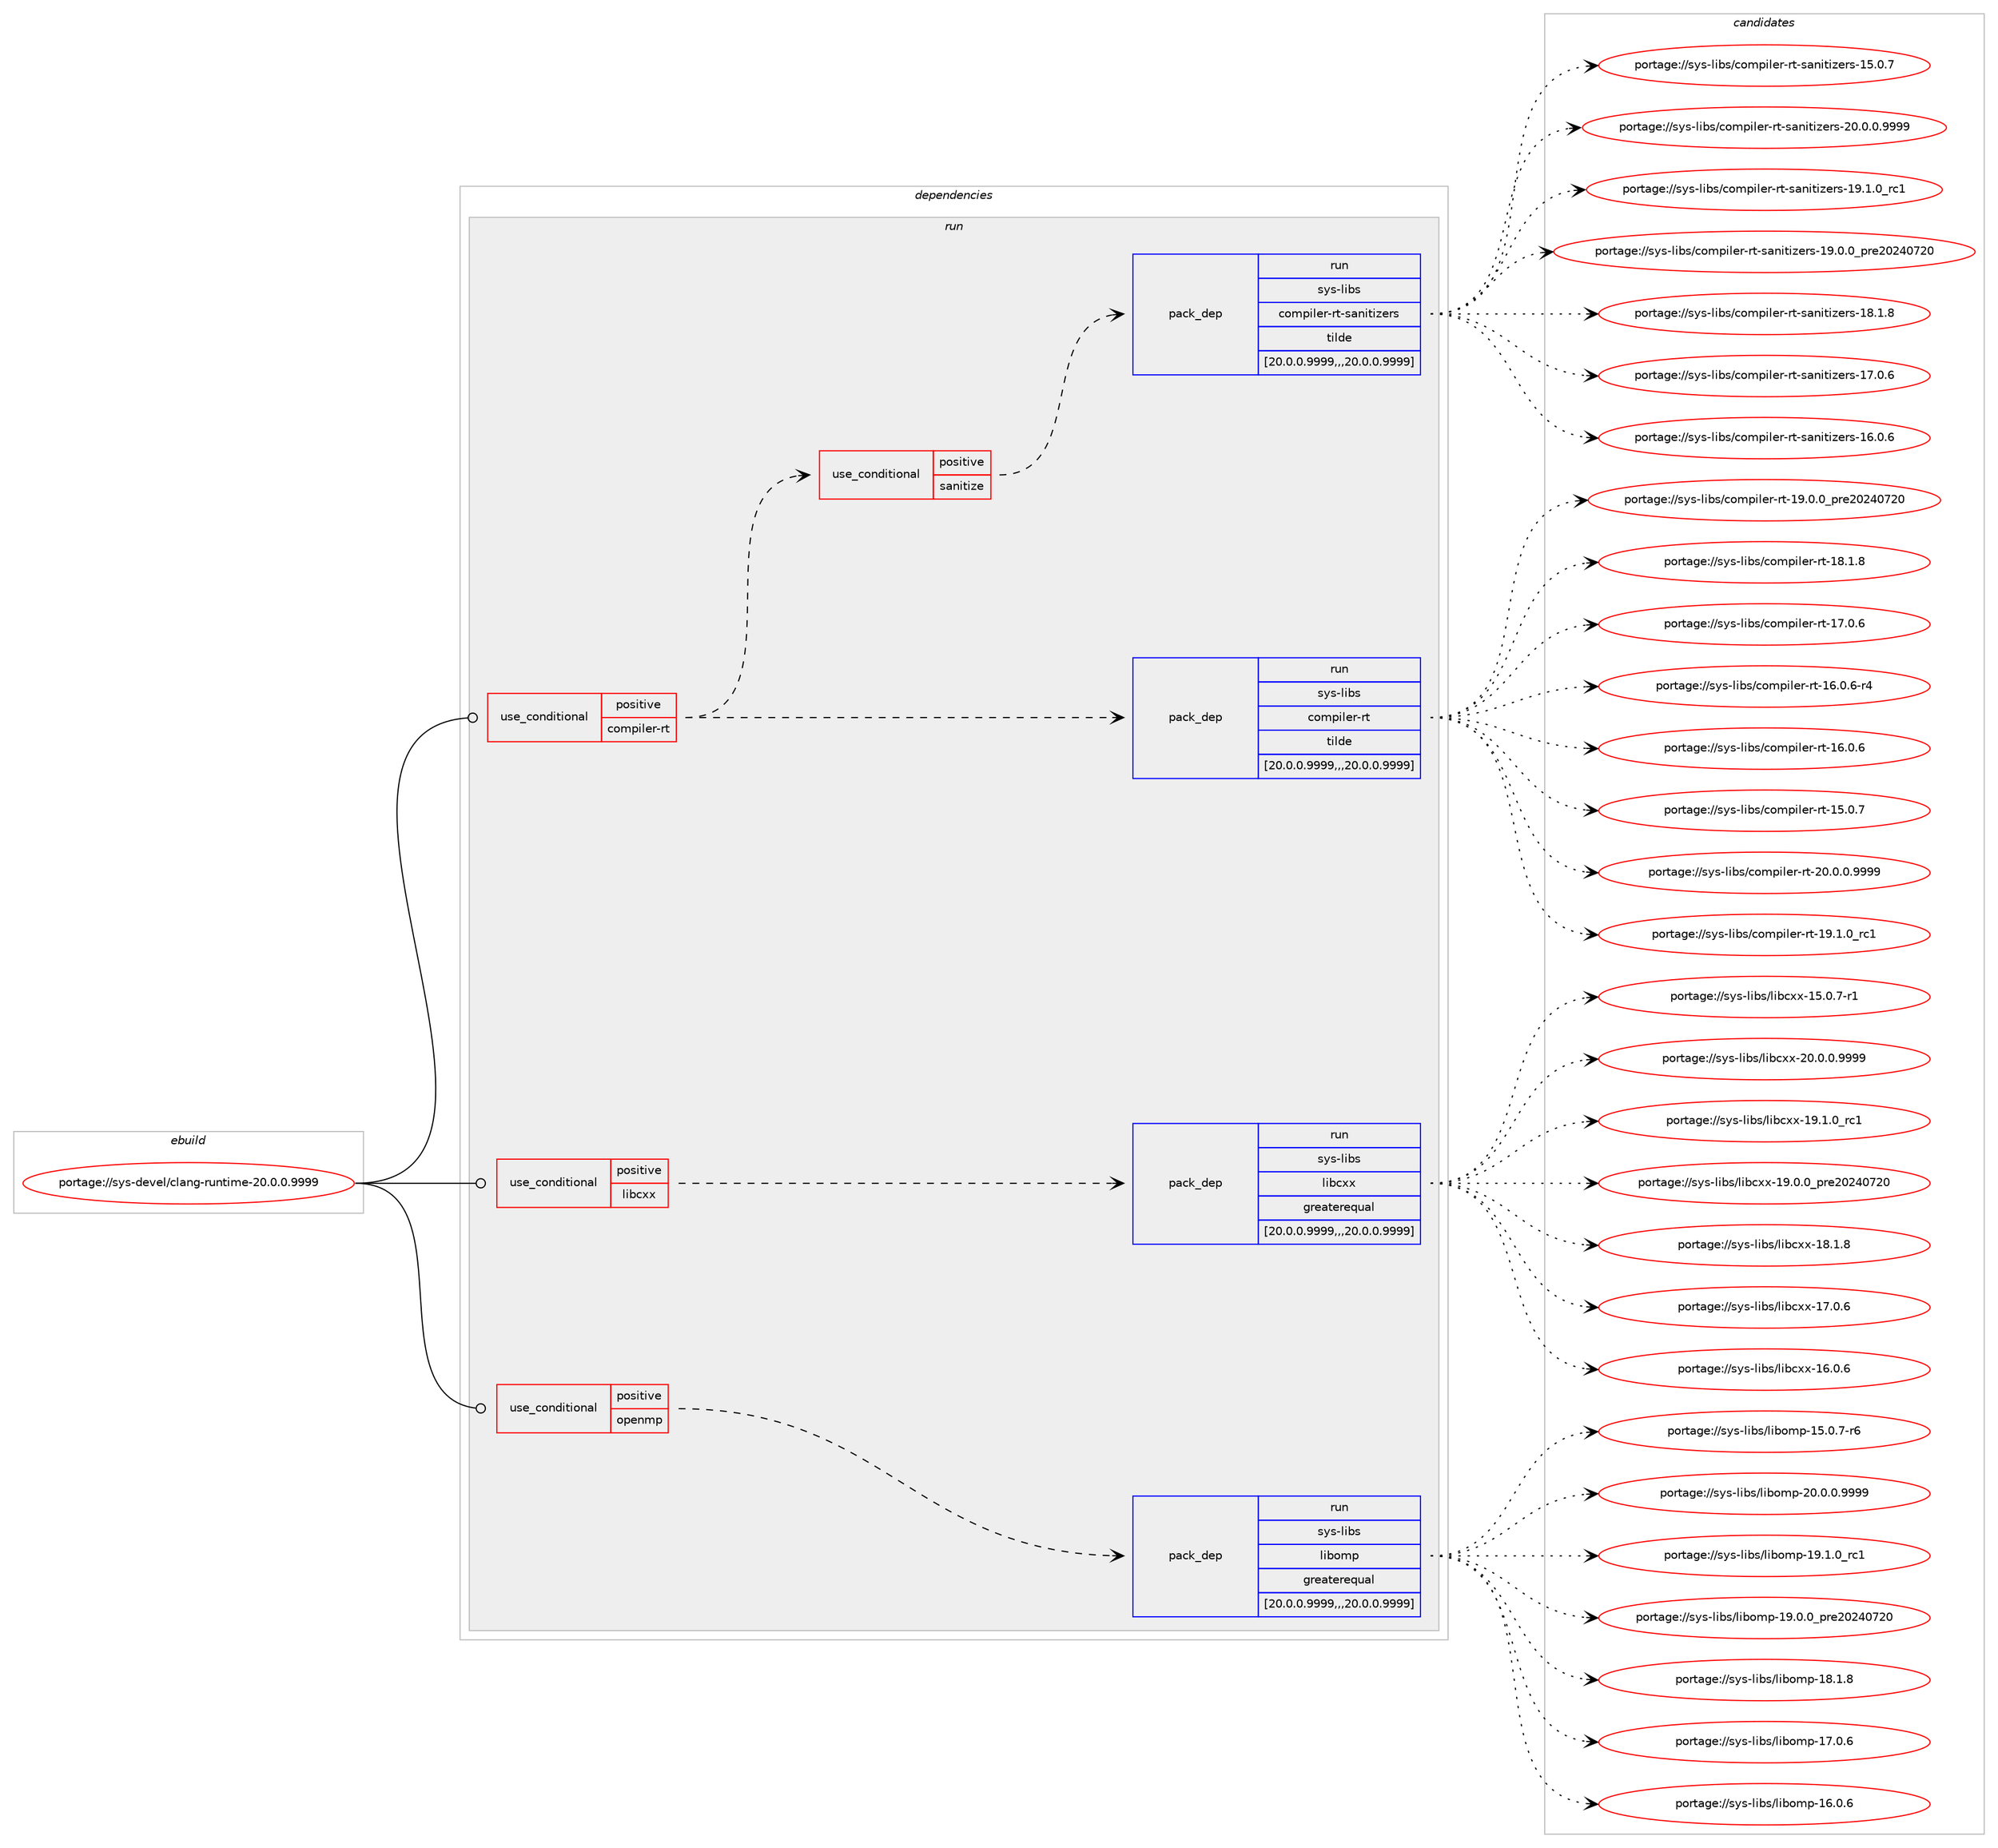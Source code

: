 digraph prolog {

# *************
# Graph options
# *************

newrank=true;
concentrate=true;
compound=true;
graph [rankdir=LR,fontname=Helvetica,fontsize=10,ranksep=1.5];#, ranksep=2.5, nodesep=0.2];
edge  [arrowhead=vee];
node  [fontname=Helvetica,fontsize=10];

# **********
# The ebuild
# **********

subgraph cluster_leftcol {
color=gray;
label=<<i>ebuild</i>>;
id [label="portage://sys-devel/clang-runtime-20.0.0.9999", color=red, width=4, href="../sys-devel/clang-runtime-20.0.0.9999.svg"];
}

# ****************
# The dependencies
# ****************

subgraph cluster_midcol {
color=gray;
label=<<i>dependencies</i>>;
subgraph cluster_compile {
fillcolor="#eeeeee";
style=filled;
label=<<i>compile</i>>;
}
subgraph cluster_compileandrun {
fillcolor="#eeeeee";
style=filled;
label=<<i>compile and run</i>>;
}
subgraph cluster_run {
fillcolor="#eeeeee";
style=filled;
label=<<i>run</i>>;
subgraph cond115066 {
dependency432755 [label=<<TABLE BORDER="0" CELLBORDER="1" CELLSPACING="0" CELLPADDING="4"><TR><TD ROWSPAN="3" CELLPADDING="10">use_conditional</TD></TR><TR><TD>positive</TD></TR><TR><TD>compiler-rt</TD></TR></TABLE>>, shape=none, color=red];
subgraph pack314743 {
dependency432756 [label=<<TABLE BORDER="0" CELLBORDER="1" CELLSPACING="0" CELLPADDING="4" WIDTH="220"><TR><TD ROWSPAN="6" CELLPADDING="30">pack_dep</TD></TR><TR><TD WIDTH="110">run</TD></TR><TR><TD>sys-libs</TD></TR><TR><TD>compiler-rt</TD></TR><TR><TD>tilde</TD></TR><TR><TD>[20.0.0.9999,,,20.0.0.9999]</TD></TR></TABLE>>, shape=none, color=blue];
}
dependency432755:e -> dependency432756:w [weight=20,style="dashed",arrowhead="vee"];
subgraph cond115067 {
dependency432757 [label=<<TABLE BORDER="0" CELLBORDER="1" CELLSPACING="0" CELLPADDING="4"><TR><TD ROWSPAN="3" CELLPADDING="10">use_conditional</TD></TR><TR><TD>positive</TD></TR><TR><TD>sanitize</TD></TR></TABLE>>, shape=none, color=red];
subgraph pack314744 {
dependency432758 [label=<<TABLE BORDER="0" CELLBORDER="1" CELLSPACING="0" CELLPADDING="4" WIDTH="220"><TR><TD ROWSPAN="6" CELLPADDING="30">pack_dep</TD></TR><TR><TD WIDTH="110">run</TD></TR><TR><TD>sys-libs</TD></TR><TR><TD>compiler-rt-sanitizers</TD></TR><TR><TD>tilde</TD></TR><TR><TD>[20.0.0.9999,,,20.0.0.9999]</TD></TR></TABLE>>, shape=none, color=blue];
}
dependency432757:e -> dependency432758:w [weight=20,style="dashed",arrowhead="vee"];
}
dependency432755:e -> dependency432757:w [weight=20,style="dashed",arrowhead="vee"];
}
id:e -> dependency432755:w [weight=20,style="solid",arrowhead="odot"];
subgraph cond115068 {
dependency432759 [label=<<TABLE BORDER="0" CELLBORDER="1" CELLSPACING="0" CELLPADDING="4"><TR><TD ROWSPAN="3" CELLPADDING="10">use_conditional</TD></TR><TR><TD>positive</TD></TR><TR><TD>libcxx</TD></TR></TABLE>>, shape=none, color=red];
subgraph pack314745 {
dependency432760 [label=<<TABLE BORDER="0" CELLBORDER="1" CELLSPACING="0" CELLPADDING="4" WIDTH="220"><TR><TD ROWSPAN="6" CELLPADDING="30">pack_dep</TD></TR><TR><TD WIDTH="110">run</TD></TR><TR><TD>sys-libs</TD></TR><TR><TD>libcxx</TD></TR><TR><TD>greaterequal</TD></TR><TR><TD>[20.0.0.9999,,,20.0.0.9999]</TD></TR></TABLE>>, shape=none, color=blue];
}
dependency432759:e -> dependency432760:w [weight=20,style="dashed",arrowhead="vee"];
}
id:e -> dependency432759:w [weight=20,style="solid",arrowhead="odot"];
subgraph cond115069 {
dependency432761 [label=<<TABLE BORDER="0" CELLBORDER="1" CELLSPACING="0" CELLPADDING="4"><TR><TD ROWSPAN="3" CELLPADDING="10">use_conditional</TD></TR><TR><TD>positive</TD></TR><TR><TD>openmp</TD></TR></TABLE>>, shape=none, color=red];
subgraph pack314746 {
dependency432762 [label=<<TABLE BORDER="0" CELLBORDER="1" CELLSPACING="0" CELLPADDING="4" WIDTH="220"><TR><TD ROWSPAN="6" CELLPADDING="30">pack_dep</TD></TR><TR><TD WIDTH="110">run</TD></TR><TR><TD>sys-libs</TD></TR><TR><TD>libomp</TD></TR><TR><TD>greaterequal</TD></TR><TR><TD>[20.0.0.9999,,,20.0.0.9999]</TD></TR></TABLE>>, shape=none, color=blue];
}
dependency432761:e -> dependency432762:w [weight=20,style="dashed",arrowhead="vee"];
}
id:e -> dependency432761:w [weight=20,style="solid",arrowhead="odot"];
}
}

# **************
# The candidates
# **************

subgraph cluster_choices {
rank=same;
color=gray;
label=<<i>candidates</i>>;

subgraph choice314743 {
color=black;
nodesep=1;
choice1151211154510810598115479911110911210510810111445114116455048464846484657575757 [label="portage://sys-libs/compiler-rt-20.0.0.9999", color=red, width=4,href="../sys-libs/compiler-rt-20.0.0.9999.svg"];
choice115121115451081059811547991111091121051081011144511411645495746494648951149949 [label="portage://sys-libs/compiler-rt-19.1.0_rc1", color=red, width=4,href="../sys-libs/compiler-rt-19.1.0_rc1.svg"];
choice115121115451081059811547991111091121051081011144511411645495746484648951121141015048505248555048 [label="portage://sys-libs/compiler-rt-19.0.0_pre20240720", color=red, width=4,href="../sys-libs/compiler-rt-19.0.0_pre20240720.svg"];
choice115121115451081059811547991111091121051081011144511411645495646494656 [label="portage://sys-libs/compiler-rt-18.1.8", color=red, width=4,href="../sys-libs/compiler-rt-18.1.8.svg"];
choice115121115451081059811547991111091121051081011144511411645495546484654 [label="portage://sys-libs/compiler-rt-17.0.6", color=red, width=4,href="../sys-libs/compiler-rt-17.0.6.svg"];
choice1151211154510810598115479911110911210510810111445114116454954464846544511452 [label="portage://sys-libs/compiler-rt-16.0.6-r4", color=red, width=4,href="../sys-libs/compiler-rt-16.0.6-r4.svg"];
choice115121115451081059811547991111091121051081011144511411645495446484654 [label="portage://sys-libs/compiler-rt-16.0.6", color=red, width=4,href="../sys-libs/compiler-rt-16.0.6.svg"];
choice115121115451081059811547991111091121051081011144511411645495346484655 [label="portage://sys-libs/compiler-rt-15.0.7", color=red, width=4,href="../sys-libs/compiler-rt-15.0.7.svg"];
dependency432756:e -> choice1151211154510810598115479911110911210510810111445114116455048464846484657575757:w [style=dotted,weight="100"];
dependency432756:e -> choice115121115451081059811547991111091121051081011144511411645495746494648951149949:w [style=dotted,weight="100"];
dependency432756:e -> choice115121115451081059811547991111091121051081011144511411645495746484648951121141015048505248555048:w [style=dotted,weight="100"];
dependency432756:e -> choice115121115451081059811547991111091121051081011144511411645495646494656:w [style=dotted,weight="100"];
dependency432756:e -> choice115121115451081059811547991111091121051081011144511411645495546484654:w [style=dotted,weight="100"];
dependency432756:e -> choice1151211154510810598115479911110911210510810111445114116454954464846544511452:w [style=dotted,weight="100"];
dependency432756:e -> choice115121115451081059811547991111091121051081011144511411645495446484654:w [style=dotted,weight="100"];
dependency432756:e -> choice115121115451081059811547991111091121051081011144511411645495346484655:w [style=dotted,weight="100"];
}
subgraph choice314744 {
color=black;
nodesep=1;
choice11512111545108105981154799111109112105108101114451141164511597110105116105122101114115455048464846484657575757 [label="portage://sys-libs/compiler-rt-sanitizers-20.0.0.9999", color=red, width=4,href="../sys-libs/compiler-rt-sanitizers-20.0.0.9999.svg"];
choice1151211154510810598115479911110911210510810111445114116451159711010511610512210111411545495746494648951149949 [label="portage://sys-libs/compiler-rt-sanitizers-19.1.0_rc1", color=red, width=4,href="../sys-libs/compiler-rt-sanitizers-19.1.0_rc1.svg"];
choice1151211154510810598115479911110911210510810111445114116451159711010511610512210111411545495746484648951121141015048505248555048 [label="portage://sys-libs/compiler-rt-sanitizers-19.0.0_pre20240720", color=red, width=4,href="../sys-libs/compiler-rt-sanitizers-19.0.0_pre20240720.svg"];
choice1151211154510810598115479911110911210510810111445114116451159711010511610512210111411545495646494656 [label="portage://sys-libs/compiler-rt-sanitizers-18.1.8", color=red, width=4,href="../sys-libs/compiler-rt-sanitizers-18.1.8.svg"];
choice1151211154510810598115479911110911210510810111445114116451159711010511610512210111411545495546484654 [label="portage://sys-libs/compiler-rt-sanitizers-17.0.6", color=red, width=4,href="../sys-libs/compiler-rt-sanitizers-17.0.6.svg"];
choice1151211154510810598115479911110911210510810111445114116451159711010511610512210111411545495446484654 [label="portage://sys-libs/compiler-rt-sanitizers-16.0.6", color=red, width=4,href="../sys-libs/compiler-rt-sanitizers-16.0.6.svg"];
choice1151211154510810598115479911110911210510810111445114116451159711010511610512210111411545495346484655 [label="portage://sys-libs/compiler-rt-sanitizers-15.0.7", color=red, width=4,href="../sys-libs/compiler-rt-sanitizers-15.0.7.svg"];
dependency432758:e -> choice11512111545108105981154799111109112105108101114451141164511597110105116105122101114115455048464846484657575757:w [style=dotted,weight="100"];
dependency432758:e -> choice1151211154510810598115479911110911210510810111445114116451159711010511610512210111411545495746494648951149949:w [style=dotted,weight="100"];
dependency432758:e -> choice1151211154510810598115479911110911210510810111445114116451159711010511610512210111411545495746484648951121141015048505248555048:w [style=dotted,weight="100"];
dependency432758:e -> choice1151211154510810598115479911110911210510810111445114116451159711010511610512210111411545495646494656:w [style=dotted,weight="100"];
dependency432758:e -> choice1151211154510810598115479911110911210510810111445114116451159711010511610512210111411545495546484654:w [style=dotted,weight="100"];
dependency432758:e -> choice1151211154510810598115479911110911210510810111445114116451159711010511610512210111411545495446484654:w [style=dotted,weight="100"];
dependency432758:e -> choice1151211154510810598115479911110911210510810111445114116451159711010511610512210111411545495346484655:w [style=dotted,weight="100"];
}
subgraph choice314745 {
color=black;
nodesep=1;
choice1151211154510810598115471081059899120120455048464846484657575757 [label="portage://sys-libs/libcxx-20.0.0.9999", color=red, width=4,href="../sys-libs/libcxx-20.0.0.9999.svg"];
choice115121115451081059811547108105989912012045495746494648951149949 [label="portage://sys-libs/libcxx-19.1.0_rc1", color=red, width=4,href="../sys-libs/libcxx-19.1.0_rc1.svg"];
choice115121115451081059811547108105989912012045495746484648951121141015048505248555048 [label="portage://sys-libs/libcxx-19.0.0_pre20240720", color=red, width=4,href="../sys-libs/libcxx-19.0.0_pre20240720.svg"];
choice115121115451081059811547108105989912012045495646494656 [label="portage://sys-libs/libcxx-18.1.8", color=red, width=4,href="../sys-libs/libcxx-18.1.8.svg"];
choice115121115451081059811547108105989912012045495546484654 [label="portage://sys-libs/libcxx-17.0.6", color=red, width=4,href="../sys-libs/libcxx-17.0.6.svg"];
choice115121115451081059811547108105989912012045495446484654 [label="portage://sys-libs/libcxx-16.0.6", color=red, width=4,href="../sys-libs/libcxx-16.0.6.svg"];
choice1151211154510810598115471081059899120120454953464846554511449 [label="portage://sys-libs/libcxx-15.0.7-r1", color=red, width=4,href="../sys-libs/libcxx-15.0.7-r1.svg"];
dependency432760:e -> choice1151211154510810598115471081059899120120455048464846484657575757:w [style=dotted,weight="100"];
dependency432760:e -> choice115121115451081059811547108105989912012045495746494648951149949:w [style=dotted,weight="100"];
dependency432760:e -> choice115121115451081059811547108105989912012045495746484648951121141015048505248555048:w [style=dotted,weight="100"];
dependency432760:e -> choice115121115451081059811547108105989912012045495646494656:w [style=dotted,weight="100"];
dependency432760:e -> choice115121115451081059811547108105989912012045495546484654:w [style=dotted,weight="100"];
dependency432760:e -> choice115121115451081059811547108105989912012045495446484654:w [style=dotted,weight="100"];
dependency432760:e -> choice1151211154510810598115471081059899120120454953464846554511449:w [style=dotted,weight="100"];
}
subgraph choice314746 {
color=black;
nodesep=1;
choice11512111545108105981154710810598111109112455048464846484657575757 [label="portage://sys-libs/libomp-20.0.0.9999", color=red, width=4,href="../sys-libs/libomp-20.0.0.9999.svg"];
choice1151211154510810598115471081059811110911245495746494648951149949 [label="portage://sys-libs/libomp-19.1.0_rc1", color=red, width=4,href="../sys-libs/libomp-19.1.0_rc1.svg"];
choice1151211154510810598115471081059811110911245495746484648951121141015048505248555048 [label="portage://sys-libs/libomp-19.0.0_pre20240720", color=red, width=4,href="../sys-libs/libomp-19.0.0_pre20240720.svg"];
choice1151211154510810598115471081059811110911245495646494656 [label="portage://sys-libs/libomp-18.1.8", color=red, width=4,href="../sys-libs/libomp-18.1.8.svg"];
choice1151211154510810598115471081059811110911245495546484654 [label="portage://sys-libs/libomp-17.0.6", color=red, width=4,href="../sys-libs/libomp-17.0.6.svg"];
choice1151211154510810598115471081059811110911245495446484654 [label="portage://sys-libs/libomp-16.0.6", color=red, width=4,href="../sys-libs/libomp-16.0.6.svg"];
choice11512111545108105981154710810598111109112454953464846554511454 [label="portage://sys-libs/libomp-15.0.7-r6", color=red, width=4,href="../sys-libs/libomp-15.0.7-r6.svg"];
dependency432762:e -> choice11512111545108105981154710810598111109112455048464846484657575757:w [style=dotted,weight="100"];
dependency432762:e -> choice1151211154510810598115471081059811110911245495746494648951149949:w [style=dotted,weight="100"];
dependency432762:e -> choice1151211154510810598115471081059811110911245495746484648951121141015048505248555048:w [style=dotted,weight="100"];
dependency432762:e -> choice1151211154510810598115471081059811110911245495646494656:w [style=dotted,weight="100"];
dependency432762:e -> choice1151211154510810598115471081059811110911245495546484654:w [style=dotted,weight="100"];
dependency432762:e -> choice1151211154510810598115471081059811110911245495446484654:w [style=dotted,weight="100"];
dependency432762:e -> choice11512111545108105981154710810598111109112454953464846554511454:w [style=dotted,weight="100"];
}
}

}
